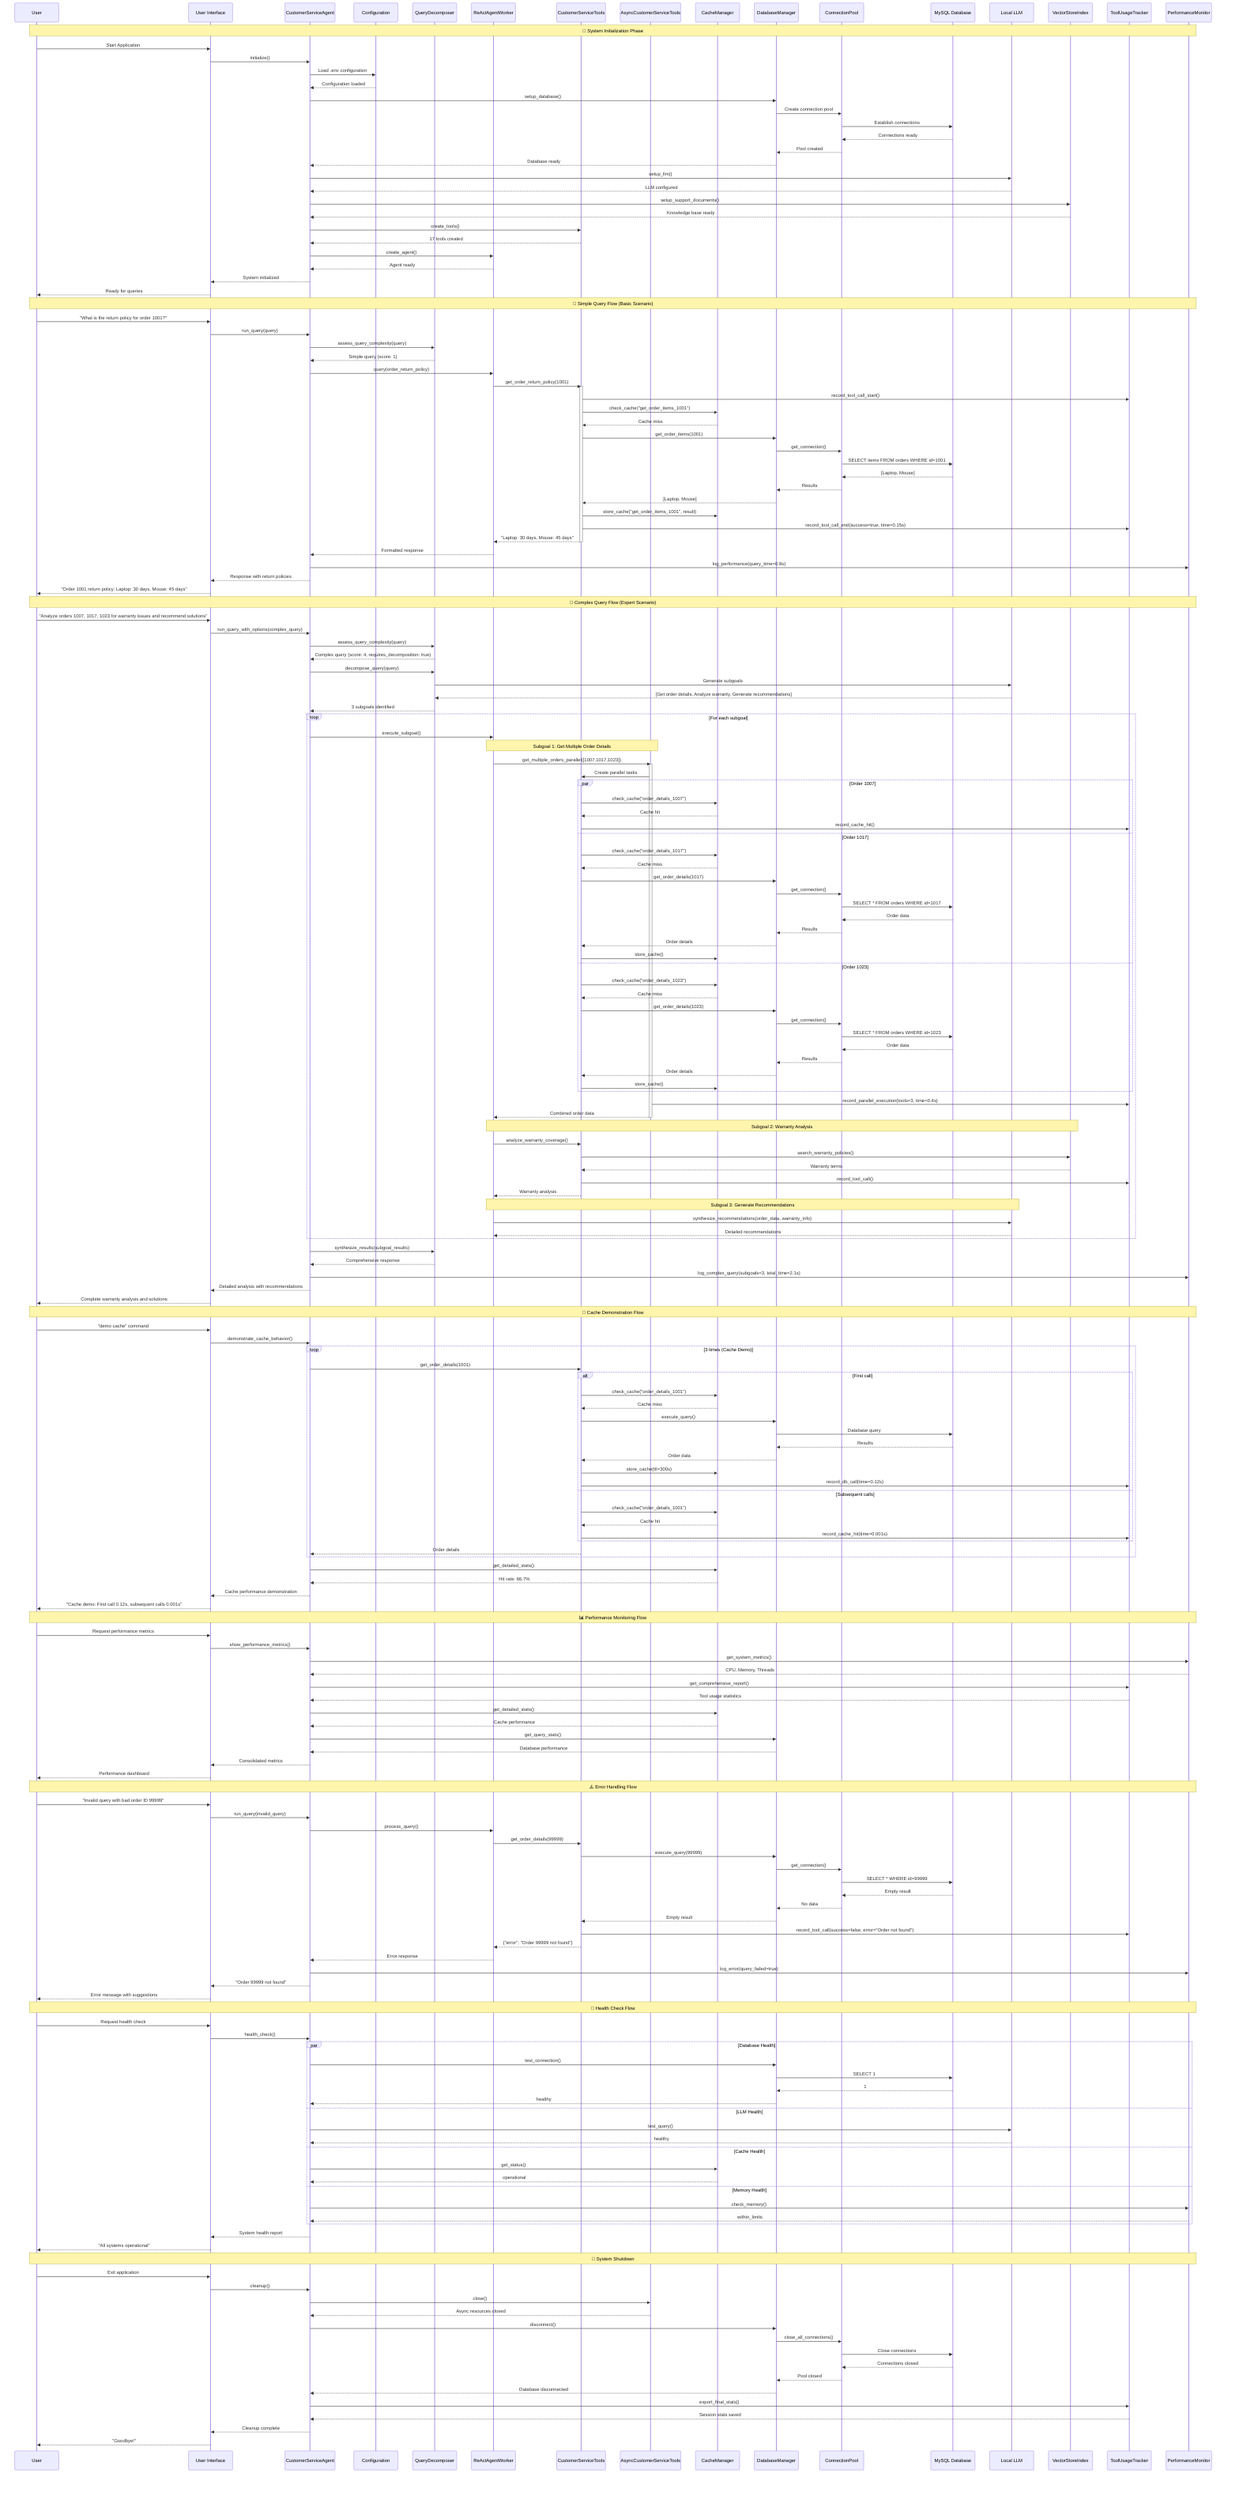 sequenceDiagram
    participant User
    participant UI as User Interface
    participant Agent as CustomerServiceAgent
    participant Config as Configuration
    participant Decomposer as QueryDecomposer
    participant React as ReActAgentWorker
    participant Tools as CustomerServiceTools
    participant AsyncTools as AsyncCustomerServiceTools
    participant Cache as CacheManager
    participant DB as DatabaseManager
    participant Pool as ConnectionPool
    participant MySQL as MySQL Database
    participant LLM as Local LLM
    participant Vector as VectorStoreIndex
    participant Tracker as ToolUsageTracker
    participant Monitor as PerformanceMonitor

    Note over User, Monitor: 🚀 System Initialization Phase
    User->>UI: Start Application
    UI->>Agent: initialize()
    Agent->>Config: Load .env configuration
    Config-->>Agent: Configuration loaded

    Agent->>DB: setup_database()
    DB->>Pool: Create connection pool
    Pool->>MySQL: Establish connections
    MySQL-->>Pool: Connections ready
    Pool-->>DB: Pool created
    DB-->>Agent: Database ready

    Agent->>LLM: setup_llm()
    LLM-->>Agent: LLM configured

    Agent->>Vector: setup_support_documents()
    Vector-->>Agent: Knowledge base ready

    Agent->>Tools: create_tools()
    Tools-->>Agent: 17 tools created

    Agent->>React: create_agent()
    React-->>Agent: Agent ready

    Agent-->>UI: System initialized
    UI-->>User: Ready for queries

    Note over User, Monitor: 📝 Simple Query Flow (Basic Scenario)
    User->>UI: "What is the return policy for order 1001?"
    UI->>Agent: run_query(query)
    Agent->>Decomposer: assess_query_complexity(query)
    Decomposer-->>Agent: Simple query (score: 1)

    Agent->>React: query(order_return_policy)
    React->>Tools: get_order_return_policy(1001)

    activate Tools
    Tools->>Tracker: record_tool_call_start()
    Tools->>Cache: check_cache("get_order_items_1001")
    Cache-->>Tools: Cache miss

    Tools->>DB: get_order_items(1001)
    DB->>Pool: get_connection()
    Pool->>MySQL: SELECT items FROM orders WHERE id=1001
    MySQL-->>Pool: [Laptop, Mouse]
    Pool-->>DB: Results
    DB-->>Tools: [Laptop, Mouse]

    Tools->>Cache: store_cache("get_order_items_1001", result)
    Tools->>Tracker: record_tool_call_end(success=true, time=0.15s)
    Tools-->>React: "Laptop: 30 days, Mouse: 45 days"
    deactivate Tools

    React-->>Agent: Formatted response
    Agent->>Monitor: log_performance(query_time=0.8s)
    Agent-->>UI: Response with return policies
    UI-->>User: "Order 1001 return policy: Laptop: 30 days, Mouse: 45 days"

    Note over User, Monitor: 🧩 Complex Query Flow (Expert Scenario)
    User->>UI: "Analyze orders 1007, 1017, 1023 for warranty issues and recommend solutions"
    UI->>Agent: run_query_with_options(complex_query)
    Agent->>Decomposer: assess_query_complexity(query)
    Decomposer-->>Agent: Complex query (score: 4, requires_decomposition: true)

    Agent->>Decomposer: decompose_query(query)
    Decomposer->>LLM: Generate subgoals
    LLM-->>Decomposer: [Get order details, Analyze warranty, Generate recommendations]
    Decomposer-->>Agent: 3 subgoals identified

    loop For each subgoal
        Agent->>React: execute_subgoal()

        Note over React, AsyncTools: Subgoal 1: Get Multiple Order Details
        React->>AsyncTools: get_multiple_orders_parallel([1007,1017,1023])

        activate AsyncTools
        AsyncTools->>Tools: Create parallel tasks

        par Order 1007
            Tools->>Cache: check_cache("order_details_1007")
            Cache-->>Tools: Cache hit
            Tools->>Tracker: record_cache_hit()
        and Order 1017
            Tools->>Cache: check_cache("order_details_1017")
            Cache-->>Tools: Cache miss
            Tools->>DB: get_order_details(1017)
            DB->>Pool: get_connection()
            Pool->>MySQL: SELECT * FROM orders WHERE id=1017
            MySQL-->>Pool: Order data
            Pool-->>DB: Results
            DB-->>Tools: Order details
            Tools->>Cache: store_cache()
        and Order 1023
            Tools->>Cache: check_cache("order_details_1023")
            Cache-->>Tools: Cache miss
            Tools->>DB: get_order_details(1023)
            DB->>Pool: get_connection()
            Pool->>MySQL: SELECT * FROM orders WHERE id=1023
            MySQL-->>Pool: Order data
            Pool-->>DB: Results
            DB-->>Tools: Order details
            Tools->>Cache: store_cache()
        end

        AsyncTools->>Tracker: record_parallel_execution(tools=3, time=0.4s)
        AsyncTools-->>React: Combined order data
        deactivate AsyncTools

        Note over React, Vector: Subgoal 2: Warranty Analysis
        React->>Tools: analyze_warranty_coverage()
        Tools->>Vector: search_warranty_policies()
        Vector-->>Tools: Warranty terms
        Tools->>Tracker: record_tool_call()
        Tools-->>React: Warranty analysis

        Note over React, LLM: Subgoal 3: Generate Recommendations
        React->>LLM: synthesize_recommendations(order_data, warranty_info)
        LLM-->>React: Detailed recommendations
    end

    Agent->>Decomposer: synthesize_results(subgoal_results)
    Decomposer-->>Agent: Comprehensive response
    Agent->>Monitor: log_complex_query(subgoals=3, total_time=2.1s)
    Agent-->>UI: Detailed analysis with recommendations
    UI-->>User: Complete warranty analysis and solutions

    Note over User, Monitor: 💾 Cache Demonstration Flow
    User->>UI: "demo cache" command
    UI->>Agent: demonstrate_cache_behavior()

    loop 3 times (Cache Demo)
        Agent->>Tools: get_order_details(1001)

        alt First call
            Tools->>Cache: check_cache("order_details_1001")
            Cache-->>Tools: Cache miss
            Tools->>DB: execute_query()
            DB->>MySQL: Database query
            MySQL-->>DB: Results
            DB-->>Tools: Order data
            Tools->>Cache: store_cache(ttl=300s)
            Tools->>Tracker: record_db_call(time=0.12s)
        else Subsequent calls
            Tools->>Cache: check_cache("order_details_1001")
            Cache-->>Tools: Cache hit
            Tools->>Tracker: record_cache_hit(time=0.001s)
        end

        Tools-->>Agent: Order details
    end

    Agent->>Cache: get_detailed_stats()
    Cache-->>Agent: Hit rate: 66.7%
    Agent-->>UI: Cache performance demonstration
    UI-->>User: "Cache demo: First call 0.12s, subsequent calls 0.001s"

    Note over User, Monitor: 📊 Performance Monitoring Flow
    User->>UI: Request performance metrics
    UI->>Agent: show_performance_metrics()

    Agent->>Monitor: get_system_metrics()
    Monitor-->>Agent: CPU, Memory, Threads

    Agent->>Tracker: get_comprehensive_report()
    Tracker-->>Agent: Tool usage statistics

    Agent->>Cache: get_detailed_stats()
    Cache-->>Agent: Cache performance

    Agent->>DB: get_query_stats()
    DB-->>Agent: Database performance

    Agent-->>UI: Consolidated metrics
    UI-->>User: Performance dashboard

    Note over User, Monitor: ⚠️ Error Handling Flow
    User->>UI: "Invalid query with bad order ID 99999"
    UI->>Agent: run_query(invalid_query)
    Agent->>React: process_query()
    React->>Tools: get_order_details(99999)

    Tools->>DB: execute_query(99999)
    DB->>Pool: get_connection()
    Pool->>MySQL: SELECT * WHERE id=99999
    MySQL-->>Pool: Empty result
    Pool-->>DB: No data
    DB-->>Tools: Empty result

    Tools->>Tracker: record_tool_call(success=false, error="Order not found")
    Tools-->>React: {"error": "Order 99999 not found"}
    React-->>Agent: Error response
    Agent->>Monitor: log_error(query_failed=true)
    Agent-->>UI: "Order 99999 not found"
    UI-->>User: Error message with suggestions

    Note over User, Monitor: 🔄 Health Check Flow
    User->>UI: Request health check
    UI->>Agent: health_check()

    par Database Health
        Agent->>DB: test_connection()
        DB->>MySQL: SELECT 1
        MySQL-->>DB: 1
        DB-->>Agent: healthy
    and LLM Health
        Agent->>LLM: test_query()
        LLM-->>Agent: healthy
    and Cache Health
        Agent->>Cache: get_status()
        Cache-->>Agent: operational
    and Memory Health
        Agent->>Monitor: check_memory()
        Monitor-->>Agent: within_limits
    end

    Agent-->>UI: System health report
    UI-->>User: "All systems operational"

    Note over User, Monitor: 🚪 System Shutdown
    User->>UI: Exit application
    UI->>Agent: cleanup()

    Agent->>AsyncTools: close()
    AsyncTools-->>Agent: Async resources closed

    Agent->>DB: disconnect()
    DB->>Pool: close_all_connections()
    Pool->>MySQL: Close connections
    MySQL-->>Pool: Connections closed
    Pool-->>DB: Pool closed
    DB-->>Agent: Database disconnected

    Agent->>Tracker: export_final_stats()
    Tracker-->>Agent: Session stats saved

    Agent-->>UI: Cleanup complete
    UI-->>User: "Goodbye!"